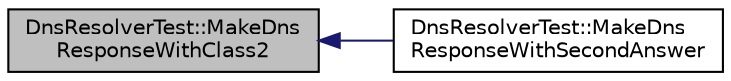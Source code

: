 digraph "DnsResolverTest::MakeDnsResponseWithClass2"
{
 // INTERACTIVE_SVG=YES
  edge [fontname="Helvetica",fontsize="10",labelfontname="Helvetica",labelfontsize="10"];
  node [fontname="Helvetica",fontsize="10",shape=record];
  rankdir="LR";
  Node335 [label="DnsResolverTest::MakeDns\lResponseWithClass2",height=0.2,width=0.4,color="black", fillcolor="grey75", style="filled", fontcolor="black"];
  Node335 -> Node336 [dir="back",color="midnightblue",fontsize="10",style="solid",fontname="Helvetica"];
  Node336 [label="DnsResolverTest::MakeDns\lResponseWithSecondAnswer",height=0.2,width=0.4,color="black", fillcolor="white", style="filled",URL="$dd/d31/class_dns_resolver_test.html#a0f8722d76c373c21941fecc5b174b943"];
}
